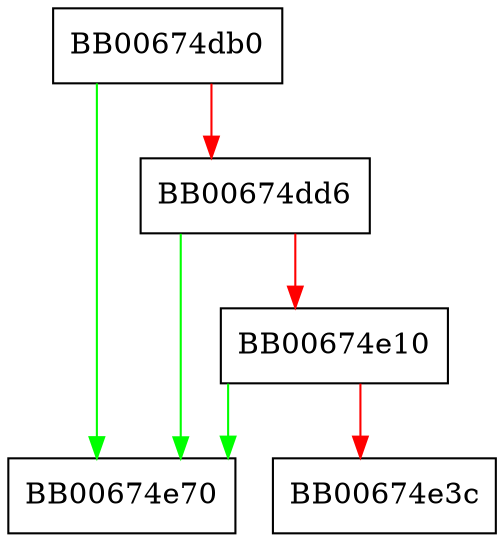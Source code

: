 digraph X509_STORE_set_default_paths_ex {
  node [shape="box"];
  graph [splines=ortho];
  BB00674db0 -> BB00674e70 [color="green"];
  BB00674db0 -> BB00674dd6 [color="red"];
  BB00674dd6 -> BB00674e70 [color="green"];
  BB00674dd6 -> BB00674e10 [color="red"];
  BB00674e10 -> BB00674e70 [color="green"];
  BB00674e10 -> BB00674e3c [color="red"];
}